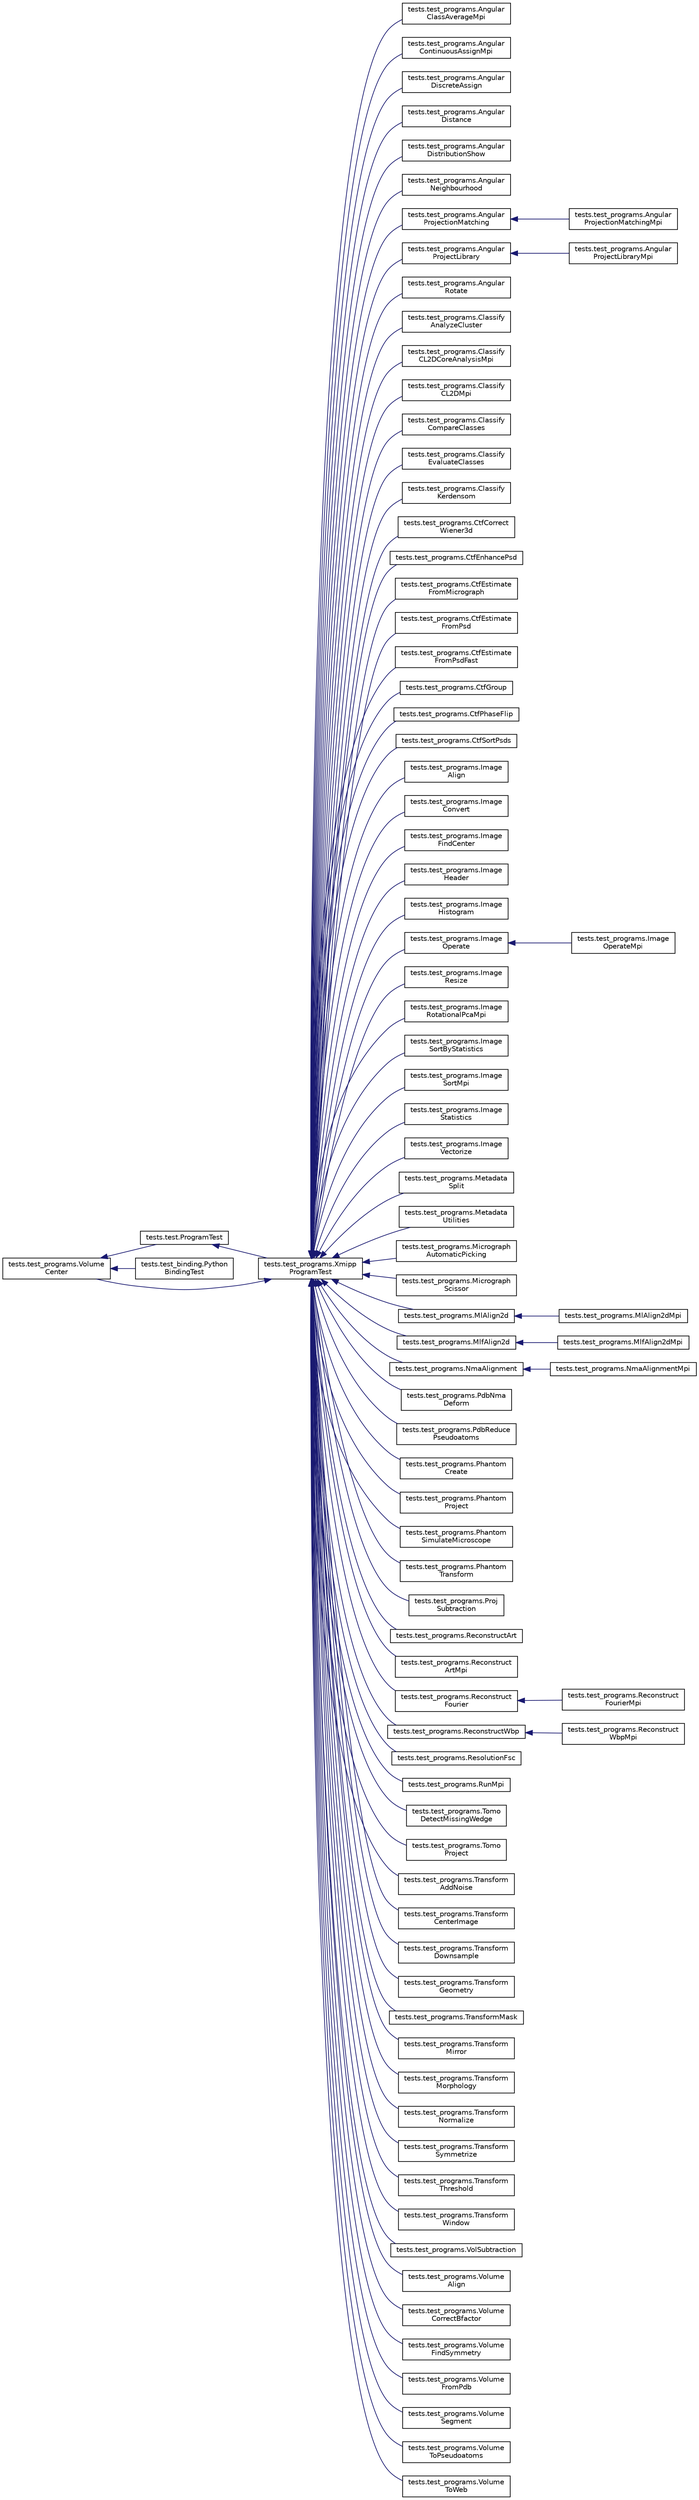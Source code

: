 digraph "Graphical Class Hierarchy"
{
  edge [fontname="Helvetica",fontsize="10",labelfontname="Helvetica",labelfontsize="10"];
  node [fontname="Helvetica",fontsize="10",shape=record];
  rankdir="LR";
  Node80 [label="TestCase",height=0.2,width=0.4,color="grey75", fillcolor="white", style="filled"];
  Node80 -> Node0 [dir="back",color="midnightblue",fontsize="10",style="solid",fontname="Helvetica"];
  Node0 [label="tests.test.ProgramTest",height=0.2,width=0.4,color="black", fillcolor="white", style="filled",URL="$classtests_1_1test_1_1ProgramTest.html"];
  Node0 -> Node1 [dir="back",color="midnightblue",fontsize="10",style="solid",fontname="Helvetica"];
  Node1 [label="tests.test_programs.Xmipp\lProgramTest",height=0.2,width=0.4,color="black", fillcolor="white", style="filled",URL="$classtests_1_1test__programs_1_1XmippProgramTest.html"];
  Node1 -> Node2 [dir="back",color="midnightblue",fontsize="10",style="solid",fontname="Helvetica"];
  Node2 [label="tests.test_programs.Angular\lClassAverageMpi",height=0.2,width=0.4,color="black", fillcolor="white", style="filled",URL="$classtests_1_1test__programs_1_1AngularClassAverageMpi.html"];
  Node1 -> Node3 [dir="back",color="midnightblue",fontsize="10",style="solid",fontname="Helvetica"];
  Node3 [label="tests.test_programs.Angular\lContinuousAssignMpi",height=0.2,width=0.4,color="black", fillcolor="white", style="filled",URL="$classtests_1_1test__programs_1_1AngularContinuousAssignMpi.html"];
  Node1 -> Node4 [dir="back",color="midnightblue",fontsize="10",style="solid",fontname="Helvetica"];
  Node4 [label="tests.test_programs.Angular\lDiscreteAssign",height=0.2,width=0.4,color="black", fillcolor="white", style="filled",URL="$classtests_1_1test__programs_1_1AngularDiscreteAssign.html"];
  Node1 -> Node5 [dir="back",color="midnightblue",fontsize="10",style="solid",fontname="Helvetica"];
  Node5 [label="tests.test_programs.Angular\lDistance",height=0.2,width=0.4,color="black", fillcolor="white", style="filled",URL="$classtests_1_1test__programs_1_1AngularDistance.html"];
  Node1 -> Node6 [dir="back",color="midnightblue",fontsize="10",style="solid",fontname="Helvetica"];
  Node6 [label="tests.test_programs.Angular\lDistributionShow",height=0.2,width=0.4,color="black", fillcolor="white", style="filled",URL="$classtests_1_1test__programs_1_1AngularDistributionShow.html"];
  Node1 -> Node7 [dir="back",color="midnightblue",fontsize="10",style="solid",fontname="Helvetica"];
  Node7 [label="tests.test_programs.Angular\lNeighbourhood",height=0.2,width=0.4,color="black", fillcolor="white", style="filled",URL="$classtests_1_1test__programs_1_1AngularNeighbourhood.html"];
  Node1 -> Node8 [dir="back",color="midnightblue",fontsize="10",style="solid",fontname="Helvetica"];
  Node8 [label="tests.test_programs.Angular\lProjectionMatching",height=0.2,width=0.4,color="black", fillcolor="white", style="filled",URL="$classtests_1_1test__programs_1_1AngularProjectionMatching.html"];
  Node8 -> Node9 [dir="back",color="midnightblue",fontsize="10",style="solid",fontname="Helvetica"];
  Node9 [label="tests.test_programs.Angular\lProjectionMatchingMpi",height=0.2,width=0.4,color="black", fillcolor="white", style="filled",URL="$classtests_1_1test__programs_1_1AngularProjectionMatchingMpi.html"];
  Node1 -> Node10 [dir="back",color="midnightblue",fontsize="10",style="solid",fontname="Helvetica"];
  Node10 [label="tests.test_programs.Angular\lProjectLibrary",height=0.2,width=0.4,color="black", fillcolor="white", style="filled",URL="$classtests_1_1test__programs_1_1AngularProjectLibrary.html"];
  Node10 -> Node11 [dir="back",color="midnightblue",fontsize="10",style="solid",fontname="Helvetica"];
  Node11 [label="tests.test_programs.Angular\lProjectLibraryMpi",height=0.2,width=0.4,color="black", fillcolor="white", style="filled",URL="$classtests_1_1test__programs_1_1AngularProjectLibraryMpi.html"];
  Node1 -> Node12 [dir="back",color="midnightblue",fontsize="10",style="solid",fontname="Helvetica"];
  Node12 [label="tests.test_programs.Angular\lRotate",height=0.2,width=0.4,color="black", fillcolor="white", style="filled",URL="$classtests_1_1test__programs_1_1AngularRotate.html"];
  Node1 -> Node13 [dir="back",color="midnightblue",fontsize="10",style="solid",fontname="Helvetica"];
  Node13 [label="tests.test_programs.Classify\lAnalyzeCluster",height=0.2,width=0.4,color="black", fillcolor="white", style="filled",URL="$classtests_1_1test__programs_1_1ClassifyAnalyzeCluster.html"];
  Node1 -> Node14 [dir="back",color="midnightblue",fontsize="10",style="solid",fontname="Helvetica"];
  Node14 [label="tests.test_programs.Classify\lCL2DCoreAnalysisMpi",height=0.2,width=0.4,color="black", fillcolor="white", style="filled",URL="$classtests_1_1test__programs_1_1ClassifyCL2DCoreAnalysisMpi.html"];
  Node1 -> Node15 [dir="back",color="midnightblue",fontsize="10",style="solid",fontname="Helvetica"];
  Node15 [label="tests.test_programs.Classify\lCL2DMpi",height=0.2,width=0.4,color="black", fillcolor="white", style="filled",URL="$classtests_1_1test__programs_1_1ClassifyCL2DMpi.html"];
  Node1 -> Node16 [dir="back",color="midnightblue",fontsize="10",style="solid",fontname="Helvetica"];
  Node16 [label="tests.test_programs.Classify\lCompareClasses",height=0.2,width=0.4,color="black", fillcolor="white", style="filled",URL="$classtests_1_1test__programs_1_1ClassifyCompareClasses.html"];
  Node1 -> Node17 [dir="back",color="midnightblue",fontsize="10",style="solid",fontname="Helvetica"];
  Node17 [label="tests.test_programs.Classify\lEvaluateClasses",height=0.2,width=0.4,color="black", fillcolor="white", style="filled",URL="$classtests_1_1test__programs_1_1ClassifyEvaluateClasses.html"];
  Node1 -> Node18 [dir="back",color="midnightblue",fontsize="10",style="solid",fontname="Helvetica"];
  Node18 [label="tests.test_programs.Classify\lKerdensom",height=0.2,width=0.4,color="black", fillcolor="white", style="filled",URL="$classtests_1_1test__programs_1_1ClassifyKerdensom.html"];
  Node1 -> Node19 [dir="back",color="midnightblue",fontsize="10",style="solid",fontname="Helvetica"];
  Node19 [label="tests.test_programs.CtfCorrect\lWiener3d",height=0.2,width=0.4,color="black", fillcolor="white", style="filled",URL="$classtests_1_1test__programs_1_1CtfCorrectWiener3d.html"];
  Node1 -> Node20 [dir="back",color="midnightblue",fontsize="10",style="solid",fontname="Helvetica"];
  Node20 [label="tests.test_programs.CtfEnhancePsd",height=0.2,width=0.4,color="black", fillcolor="white", style="filled",URL="$classtests_1_1test__programs_1_1CtfEnhancePsd.html"];
  Node1 -> Node21 [dir="back",color="midnightblue",fontsize="10",style="solid",fontname="Helvetica"];
  Node21 [label="tests.test_programs.CtfEstimate\lFromMicrograph",height=0.2,width=0.4,color="black", fillcolor="white", style="filled",URL="$classtests_1_1test__programs_1_1CtfEstimateFromMicrograph.html"];
  Node1 -> Node22 [dir="back",color="midnightblue",fontsize="10",style="solid",fontname="Helvetica"];
  Node22 [label="tests.test_programs.CtfEstimate\lFromPsd",height=0.2,width=0.4,color="black", fillcolor="white", style="filled",URL="$classtests_1_1test__programs_1_1CtfEstimateFromPsd.html"];
  Node1 -> Node23 [dir="back",color="midnightblue",fontsize="10",style="solid",fontname="Helvetica"];
  Node23 [label="tests.test_programs.CtfEstimate\lFromPsdFast",height=0.2,width=0.4,color="black", fillcolor="white", style="filled",URL="$classtests_1_1test__programs_1_1CtfEstimateFromPsdFast.html"];
  Node1 -> Node24 [dir="back",color="midnightblue",fontsize="10",style="solid",fontname="Helvetica"];
  Node24 [label="tests.test_programs.CtfGroup",height=0.2,width=0.4,color="black", fillcolor="white", style="filled",URL="$classtests_1_1test__programs_1_1CtfGroup.html"];
  Node1 -> Node25 [dir="back",color="midnightblue",fontsize="10",style="solid",fontname="Helvetica"];
  Node25 [label="tests.test_programs.CtfPhaseFlip",height=0.2,width=0.4,color="black", fillcolor="white", style="filled",URL="$classtests_1_1test__programs_1_1CtfPhaseFlip.html"];
  Node1 -> Node26 [dir="back",color="midnightblue",fontsize="10",style="solid",fontname="Helvetica"];
  Node26 [label="tests.test_programs.CtfSortPsds",height=0.2,width=0.4,color="black", fillcolor="white", style="filled",URL="$classtests_1_1test__programs_1_1CtfSortPsds.html"];
  Node1 -> Node27 [dir="back",color="midnightblue",fontsize="10",style="solid",fontname="Helvetica"];
  Node27 [label="tests.test_programs.Image\lAlign",height=0.2,width=0.4,color="black", fillcolor="white", style="filled",URL="$classtests_1_1test__programs_1_1ImageAlign.html"];
  Node1 -> Node28 [dir="back",color="midnightblue",fontsize="10",style="solid",fontname="Helvetica"];
  Node28 [label="tests.test_programs.Image\lConvert",height=0.2,width=0.4,color="black", fillcolor="white", style="filled",URL="$classtests_1_1test__programs_1_1ImageConvert.html"];
  Node1 -> Node29 [dir="back",color="midnightblue",fontsize="10",style="solid",fontname="Helvetica"];
  Node29 [label="tests.test_programs.Image\lFindCenter",height=0.2,width=0.4,color="black", fillcolor="white", style="filled",URL="$classtests_1_1test__programs_1_1ImageFindCenter.html"];
  Node1 -> Node30 [dir="back",color="midnightblue",fontsize="10",style="solid",fontname="Helvetica"];
  Node30 [label="tests.test_programs.Image\lHeader",height=0.2,width=0.4,color="black", fillcolor="white", style="filled",URL="$classtests_1_1test__programs_1_1ImageHeader.html"];
  Node1 -> Node31 [dir="back",color="midnightblue",fontsize="10",style="solid",fontname="Helvetica"];
  Node31 [label="tests.test_programs.Image\lHistogram",height=0.2,width=0.4,color="black", fillcolor="white", style="filled",URL="$classtests_1_1test__programs_1_1ImageHistogram.html"];
  Node1 -> Node32 [dir="back",color="midnightblue",fontsize="10",style="solid",fontname="Helvetica"];
  Node32 [label="tests.test_programs.Image\lOperate",height=0.2,width=0.4,color="black", fillcolor="white", style="filled",URL="$classtests_1_1test__programs_1_1ImageOperate.html"];
  Node32 -> Node33 [dir="back",color="midnightblue",fontsize="10",style="solid",fontname="Helvetica"];
  Node33 [label="tests.test_programs.Image\lOperateMpi",height=0.2,width=0.4,color="black", fillcolor="white", style="filled",URL="$classtests_1_1test__programs_1_1ImageOperateMpi.html"];
  Node1 -> Node34 [dir="back",color="midnightblue",fontsize="10",style="solid",fontname="Helvetica"];
  Node34 [label="tests.test_programs.Image\lResize",height=0.2,width=0.4,color="black", fillcolor="white", style="filled",URL="$classtests_1_1test__programs_1_1ImageResize.html"];
  Node1 -> Node35 [dir="back",color="midnightblue",fontsize="10",style="solid",fontname="Helvetica"];
  Node35 [label="tests.test_programs.Image\lRotationalPcaMpi",height=0.2,width=0.4,color="black", fillcolor="white", style="filled",URL="$classtests_1_1test__programs_1_1ImageRotationalPcaMpi.html"];
  Node1 -> Node36 [dir="back",color="midnightblue",fontsize="10",style="solid",fontname="Helvetica"];
  Node36 [label="tests.test_programs.Image\lSortByStatistics",height=0.2,width=0.4,color="black", fillcolor="white", style="filled",URL="$classtests_1_1test__programs_1_1ImageSortByStatistics.html"];
  Node1 -> Node37 [dir="back",color="midnightblue",fontsize="10",style="solid",fontname="Helvetica"];
  Node37 [label="tests.test_programs.Image\lSortMpi",height=0.2,width=0.4,color="black", fillcolor="white", style="filled",URL="$classtests_1_1test__programs_1_1ImageSortMpi.html"];
  Node1 -> Node38 [dir="back",color="midnightblue",fontsize="10",style="solid",fontname="Helvetica"];
  Node38 [label="tests.test_programs.Image\lStatistics",height=0.2,width=0.4,color="black", fillcolor="white", style="filled",URL="$classtests_1_1test__programs_1_1ImageStatistics.html"];
  Node1 -> Node39 [dir="back",color="midnightblue",fontsize="10",style="solid",fontname="Helvetica"];
  Node39 [label="tests.test_programs.Image\lVectorize",height=0.2,width=0.4,color="black", fillcolor="white", style="filled",URL="$classtests_1_1test__programs_1_1ImageVectorize.html"];
  Node1 -> Node40 [dir="back",color="midnightblue",fontsize="10",style="solid",fontname="Helvetica"];
  Node40 [label="tests.test_programs.Metadata\lSplit",height=0.2,width=0.4,color="black", fillcolor="white", style="filled",URL="$classtests_1_1test__programs_1_1MetadataSplit.html"];
  Node1 -> Node41 [dir="back",color="midnightblue",fontsize="10",style="solid",fontname="Helvetica"];
  Node41 [label="tests.test_programs.Metadata\lUtilities",height=0.2,width=0.4,color="black", fillcolor="white", style="filled",URL="$classtests_1_1test__programs_1_1MetadataUtilities.html"];
  Node1 -> Node42 [dir="back",color="midnightblue",fontsize="10",style="solid",fontname="Helvetica"];
  Node42 [label="tests.test_programs.Micrograph\lAutomaticPicking",height=0.2,width=0.4,color="black", fillcolor="white", style="filled",URL="$classtests_1_1test__programs_1_1MicrographAutomaticPicking.html"];
  Node1 -> Node43 [dir="back",color="midnightblue",fontsize="10",style="solid",fontname="Helvetica"];
  Node43 [label="tests.test_programs.Micrograph\lScissor",height=0.2,width=0.4,color="black", fillcolor="white", style="filled",URL="$classtests_1_1test__programs_1_1MicrographScissor.html"];
  Node1 -> Node44 [dir="back",color="midnightblue",fontsize="10",style="solid",fontname="Helvetica"];
  Node44 [label="tests.test_programs.MlAlign2d",height=0.2,width=0.4,color="black", fillcolor="white", style="filled",URL="$classtests_1_1test__programs_1_1MlAlign2d.html"];
  Node44 -> Node45 [dir="back",color="midnightblue",fontsize="10",style="solid",fontname="Helvetica"];
  Node45 [label="tests.test_programs.MlAlign2dMpi",height=0.2,width=0.4,color="black", fillcolor="white", style="filled",URL="$classtests_1_1test__programs_1_1MlAlign2dMpi.html"];
  Node1 -> Node46 [dir="back",color="midnightblue",fontsize="10",style="solid",fontname="Helvetica"];
  Node46 [label="tests.test_programs.MlfAlign2d",height=0.2,width=0.4,color="black", fillcolor="white", style="filled",URL="$classtests_1_1test__programs_1_1MlfAlign2d.html"];
  Node46 -> Node47 [dir="back",color="midnightblue",fontsize="10",style="solid",fontname="Helvetica"];
  Node47 [label="tests.test_programs.MlfAlign2dMpi",height=0.2,width=0.4,color="black", fillcolor="white", style="filled",URL="$classtests_1_1test__programs_1_1MlfAlign2dMpi.html"];
  Node1 -> Node48 [dir="back",color="midnightblue",fontsize="10",style="solid",fontname="Helvetica"];
  Node48 [label="tests.test_programs.NmaAlignment",height=0.2,width=0.4,color="black", fillcolor="white", style="filled",URL="$classtests_1_1test__programs_1_1NmaAlignment.html"];
  Node48 -> Node49 [dir="back",color="midnightblue",fontsize="10",style="solid",fontname="Helvetica"];
  Node49 [label="tests.test_programs.NmaAlignmentMpi",height=0.2,width=0.4,color="black", fillcolor="white", style="filled",URL="$classtests_1_1test__programs_1_1NmaAlignmentMpi.html"];
  Node1 -> Node50 [dir="back",color="midnightblue",fontsize="10",style="solid",fontname="Helvetica"];
  Node50 [label="tests.test_programs.PdbNma\lDeform",height=0.2,width=0.4,color="black", fillcolor="white", style="filled",URL="$classtests_1_1test__programs_1_1PdbNmaDeform.html"];
  Node1 -> Node51 [dir="back",color="midnightblue",fontsize="10",style="solid",fontname="Helvetica"];
  Node51 [label="tests.test_programs.PdbReduce\lPseudoatoms",height=0.2,width=0.4,color="black", fillcolor="white", style="filled",URL="$classtests_1_1test__programs_1_1PdbReducePseudoatoms.html"];
  Node1 -> Node52 [dir="back",color="midnightblue",fontsize="10",style="solid",fontname="Helvetica"];
  Node52 [label="tests.test_programs.Phantom\lCreate",height=0.2,width=0.4,color="black", fillcolor="white", style="filled",URL="$classtests_1_1test__programs_1_1PhantomCreate.html"];
  Node1 -> Node53 [dir="back",color="midnightblue",fontsize="10",style="solid",fontname="Helvetica"];
  Node53 [label="tests.test_programs.Phantom\lProject",height=0.2,width=0.4,color="black", fillcolor="white", style="filled",URL="$classtests_1_1test__programs_1_1PhantomProject.html"];
  Node1 -> Node54 [dir="back",color="midnightblue",fontsize="10",style="solid",fontname="Helvetica"];
  Node54 [label="tests.test_programs.Phantom\lSimulateMicroscope",height=0.2,width=0.4,color="black", fillcolor="white", style="filled",URL="$classtests_1_1test__programs_1_1PhantomSimulateMicroscope.html"];
  Node1 -> Node55 [dir="back",color="midnightblue",fontsize="10",style="solid",fontname="Helvetica"];
  Node55 [label="tests.test_programs.Phantom\lTransform",height=0.2,width=0.4,color="black", fillcolor="white", style="filled",URL="$classtests_1_1test__programs_1_1PhantomTransform.html"];
  Node1 -> Node56 [dir="back",color="midnightblue",fontsize="10",style="solid",fontname="Helvetica"];
  Node56 [label="tests.test_programs.Proj\lSubtraction",height=0.2,width=0.4,color="black", fillcolor="white", style="filled",URL="$classtests_1_1test__programs_1_1ProjSubtraction.html"];
  Node1 -> Node57 [dir="back",color="midnightblue",fontsize="10",style="solid",fontname="Helvetica"];
  Node57 [label="tests.test_programs.ReconstructArt",height=0.2,width=0.4,color="black", fillcolor="white", style="filled",URL="$classtests_1_1test__programs_1_1ReconstructArt.html"];
  Node1 -> Node58 [dir="back",color="midnightblue",fontsize="10",style="solid",fontname="Helvetica"];
  Node58 [label="tests.test_programs.Reconstruct\lArtMpi",height=0.2,width=0.4,color="black", fillcolor="white", style="filled",URL="$classtests_1_1test__programs_1_1ReconstructArtMpi.html"];
  Node1 -> Node59 [dir="back",color="midnightblue",fontsize="10",style="solid",fontname="Helvetica"];
  Node59 [label="tests.test_programs.Reconstruct\lFourier",height=0.2,width=0.4,color="black", fillcolor="white", style="filled",URL="$classtests_1_1test__programs_1_1ReconstructFourier.html"];
  Node59 -> Node60 [dir="back",color="midnightblue",fontsize="10",style="solid",fontname="Helvetica"];
  Node60 [label="tests.test_programs.Reconstruct\lFourierMpi",height=0.2,width=0.4,color="black", fillcolor="white", style="filled",URL="$classtests_1_1test__programs_1_1ReconstructFourierMpi.html"];
  Node1 -> Node61 [dir="back",color="midnightblue",fontsize="10",style="solid",fontname="Helvetica"];
  Node61 [label="tests.test_programs.ReconstructWbp",height=0.2,width=0.4,color="black", fillcolor="white", style="filled",URL="$classtests_1_1test__programs_1_1ReconstructWbp.html"];
  Node61 -> Node62 [dir="back",color="midnightblue",fontsize="10",style="solid",fontname="Helvetica"];
  Node62 [label="tests.test_programs.Reconstruct\lWbpMpi",height=0.2,width=0.4,color="black", fillcolor="white", style="filled",URL="$classtests_1_1test__programs_1_1ReconstructWbpMpi.html"];
  Node1 -> Node63 [dir="back",color="midnightblue",fontsize="10",style="solid",fontname="Helvetica"];
  Node63 [label="tests.test_programs.ResolutionFsc",height=0.2,width=0.4,color="black", fillcolor="white", style="filled",URL="$classtests_1_1test__programs_1_1ResolutionFsc.html"];
  Node1 -> Node64 [dir="back",color="midnightblue",fontsize="10",style="solid",fontname="Helvetica"];
  Node64 [label="tests.test_programs.RunMpi",height=0.2,width=0.4,color="black", fillcolor="white", style="filled",URL="$classtests_1_1test__programs_1_1RunMpi.html"];
  Node1 -> Node65 [dir="back",color="midnightblue",fontsize="10",style="solid",fontname="Helvetica"];
  Node65 [label="tests.test_programs.Tomo\lDetectMissingWedge",height=0.2,width=0.4,color="black", fillcolor="white", style="filled",URL="$classtests_1_1test__programs_1_1TomoDetectMissingWedge.html"];
  Node1 -> Node66 [dir="back",color="midnightblue",fontsize="10",style="solid",fontname="Helvetica"];
  Node66 [label="tests.test_programs.Tomo\lProject",height=0.2,width=0.4,color="black", fillcolor="white", style="filled",URL="$classtests_1_1test__programs_1_1TomoProject.html"];
  Node1 -> Node67 [dir="back",color="midnightblue",fontsize="10",style="solid",fontname="Helvetica"];
  Node67 [label="tests.test_programs.Transform\lAddNoise",height=0.2,width=0.4,color="black", fillcolor="white", style="filled",URL="$classtests_1_1test__programs_1_1TransformAddNoise.html"];
  Node1 -> Node68 [dir="back",color="midnightblue",fontsize="10",style="solid",fontname="Helvetica"];
  Node68 [label="tests.test_programs.Transform\lCenterImage",height=0.2,width=0.4,color="black", fillcolor="white", style="filled",URL="$classtests_1_1test__programs_1_1TransformCenterImage.html"];
  Node1 -> Node69 [dir="back",color="midnightblue",fontsize="10",style="solid",fontname="Helvetica"];
  Node69 [label="tests.test_programs.Transform\lDownsample",height=0.2,width=0.4,color="black", fillcolor="white", style="filled",URL="$classtests_1_1test__programs_1_1TransformDownsample.html"];
  Node1 -> Node70 [dir="back",color="midnightblue",fontsize="10",style="solid",fontname="Helvetica"];
  Node70 [label="tests.test_programs.Transform\lGeometry",height=0.2,width=0.4,color="black", fillcolor="white", style="filled",URL="$classtests_1_1test__programs_1_1TransformGeometry.html"];
  Node1 -> Node71 [dir="back",color="midnightblue",fontsize="10",style="solid",fontname="Helvetica"];
  Node71 [label="tests.test_programs.TransformMask",height=0.2,width=0.4,color="black", fillcolor="white", style="filled",URL="$classtests_1_1test__programs_1_1TransformMask.html"];
  Node1 -> Node72 [dir="back",color="midnightblue",fontsize="10",style="solid",fontname="Helvetica"];
  Node72 [label="tests.test_programs.Transform\lMirror",height=0.2,width=0.4,color="black", fillcolor="white", style="filled",URL="$classtests_1_1test__programs_1_1TransformMirror.html"];
  Node1 -> Node73 [dir="back",color="midnightblue",fontsize="10",style="solid",fontname="Helvetica"];
  Node73 [label="tests.test_programs.Transform\lMorphology",height=0.2,width=0.4,color="black", fillcolor="white", style="filled",URL="$classtests_1_1test__programs_1_1TransformMorphology.html"];
  Node1 -> Node74 [dir="back",color="midnightblue",fontsize="10",style="solid",fontname="Helvetica"];
  Node74 [label="tests.test_programs.Transform\lNormalize",height=0.2,width=0.4,color="black", fillcolor="white", style="filled",URL="$classtests_1_1test__programs_1_1TransformNormalize.html"];
  Node1 -> Node75 [dir="back",color="midnightblue",fontsize="10",style="solid",fontname="Helvetica"];
  Node75 [label="tests.test_programs.Transform\lSymmetrize",height=0.2,width=0.4,color="black", fillcolor="white", style="filled",URL="$classtests_1_1test__programs_1_1TransformSymmetrize.html"];
  Node1 -> Node76 [dir="back",color="midnightblue",fontsize="10",style="solid",fontname="Helvetica"];
  Node76 [label="tests.test_programs.Transform\lThreshold",height=0.2,width=0.4,color="black", fillcolor="white", style="filled",URL="$classtests_1_1test__programs_1_1TransformThreshold.html"];
  Node1 -> Node77 [dir="back",color="midnightblue",fontsize="10",style="solid",fontname="Helvetica"];
  Node77 [label="tests.test_programs.Transform\lWindow",height=0.2,width=0.4,color="black", fillcolor="white", style="filled",URL="$classtests_1_1test__programs_1_1TransformWindow.html"];
  Node1 -> Node78 [dir="back",color="midnightblue",fontsize="10",style="solid",fontname="Helvetica"];
  Node78 [label="tests.test_programs.VolSubtraction",height=0.2,width=0.4,color="black", fillcolor="white", style="filled",URL="$classtests_1_1test__programs_1_1VolSubtraction.html"];
  Node1 -> Node79 [dir="back",color="midnightblue",fontsize="10",style="solid",fontname="Helvetica"];
  Node79 [label="tests.test_programs.Volume\lAlign",height=0.2,width=0.4,color="black", fillcolor="white", style="filled",URL="$classtests_1_1test__programs_1_1VolumeAlign.html"];
  Node1 -> Node80 [dir="back",color="midnightblue",fontsize="10",style="solid",fontname="Helvetica"];
  Node80 [label="tests.test_programs.Volume\lCenter",height=0.2,width=0.4,color="black", fillcolor="white", style="filled",URL="$classtests_1_1test__programs_1_1VolumeCenter.html"];
  Node1 -> Node81 [dir="back",color="midnightblue",fontsize="10",style="solid",fontname="Helvetica"];
  Node81 [label="tests.test_programs.Volume\lCorrectBfactor",height=0.2,width=0.4,color="black", fillcolor="white", style="filled",URL="$classtests_1_1test__programs_1_1VolumeCorrectBfactor.html"];
  Node1 -> Node82 [dir="back",color="midnightblue",fontsize="10",style="solid",fontname="Helvetica"];
  Node82 [label="tests.test_programs.Volume\lFindSymmetry",height=0.2,width=0.4,color="black", fillcolor="white", style="filled",URL="$classtests_1_1test__programs_1_1VolumeFindSymmetry.html"];
  Node1 -> Node83 [dir="back",color="midnightblue",fontsize="10",style="solid",fontname="Helvetica"];
  Node83 [label="tests.test_programs.Volume\lFromPdb",height=0.2,width=0.4,color="black", fillcolor="white", style="filled",URL="$classtests_1_1test__programs_1_1VolumeFromPdb.html"];
  Node1 -> Node84 [dir="back",color="midnightblue",fontsize="10",style="solid",fontname="Helvetica"];
  Node84 [label="tests.test_programs.Volume\lSegment",height=0.2,width=0.4,color="black", fillcolor="white", style="filled",URL="$classtests_1_1test__programs_1_1VolumeSegment.html"];
  Node1 -> Node85 [dir="back",color="midnightblue",fontsize="10",style="solid",fontname="Helvetica"];
  Node85 [label="tests.test_programs.Volume\lToPseudoatoms",height=0.2,width=0.4,color="black", fillcolor="white", style="filled",URL="$classtests_1_1test__programs_1_1VolumeToPseudoatoms.html"];
  Node1 -> Node86 [dir="back",color="midnightblue",fontsize="10",style="solid",fontname="Helvetica"];
  Node86 [label="tests.test_programs.Volume\lToWeb",height=0.2,width=0.4,color="black", fillcolor="white", style="filled",URL="$classtests_1_1test__programs_1_1VolumeToWeb.html"];
  Node80 -> Node168 [dir="back",color="midnightblue",fontsize="10",style="solid",fontname="Helvetica"];
  Node168 [label="tests.test_binding.Python\lBindingTest",height=0.2,width=0.4,color="black", fillcolor="white", style="filled",URL="$classtests_1_1test__binding_1_1PythonBindingTest.html"];
}
